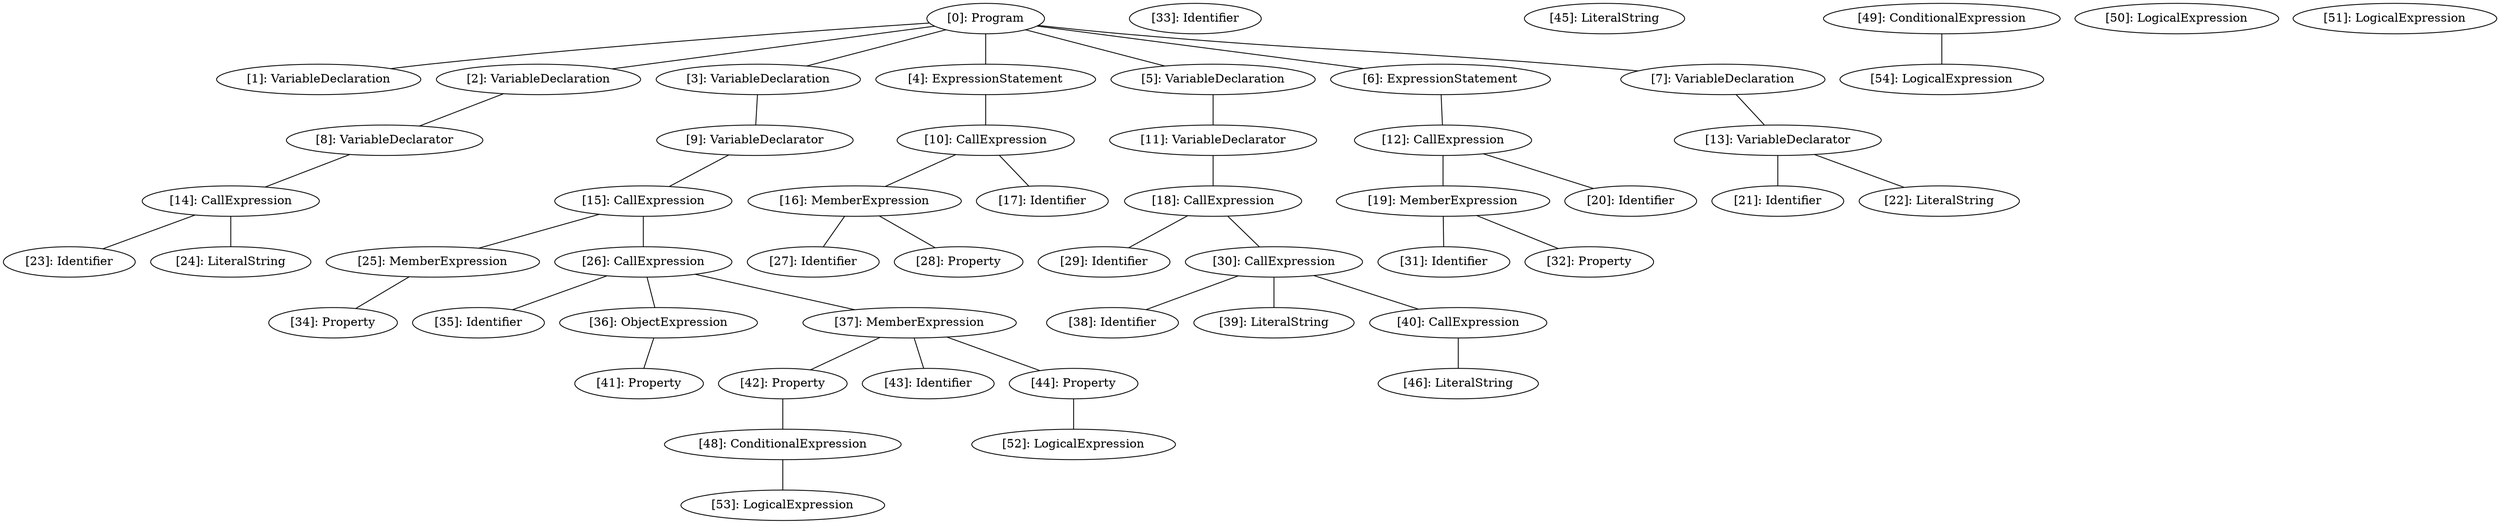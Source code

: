 // Result
graph {
	0 [label="[0]: Program"]
	1 [label="[1]: VariableDeclaration"]
	2 [label="[2]: VariableDeclaration"]
	3 [label="[3]: VariableDeclaration"]
	4 [label="[4]: ExpressionStatement"]
	5 [label="[5]: VariableDeclaration"]
	6 [label="[6]: ExpressionStatement"]
	7 [label="[7]: VariableDeclaration"]
	8 [label="[8]: VariableDeclarator"]
	9 [label="[9]: VariableDeclarator"]
	10 [label="[10]: CallExpression"]
	11 [label="[11]: VariableDeclarator"]
	12 [label="[12]: CallExpression"]
	13 [label="[13]: VariableDeclarator"]
	14 [label="[14]: CallExpression"]
	15 [label="[15]: CallExpression"]
	16 [label="[16]: MemberExpression"]
	17 [label="[17]: Identifier"]
	18 [label="[18]: CallExpression"]
	19 [label="[19]: MemberExpression"]
	20 [label="[20]: Identifier"]
	21 [label="[21]: Identifier"]
	22 [label="[22]: LiteralString"]
	23 [label="[23]: Identifier"]
	24 [label="[24]: LiteralString"]
	25 [label="[25]: MemberExpression"]
	26 [label="[26]: CallExpression"]
	27 [label="[27]: Identifier"]
	28 [label="[28]: Property"]
	29 [label="[29]: Identifier"]
	30 [label="[30]: CallExpression"]
	31 [label="[31]: Identifier"]
	32 [label="[32]: Property"]
	33 [label="[33]: Identifier"]
	34 [label="[34]: Property"]
	35 [label="[35]: Identifier"]
	36 [label="[36]: ObjectExpression"]
	37 [label="[37]: MemberExpression"]
	38 [label="[38]: Identifier"]
	39 [label="[39]: LiteralString"]
	40 [label="[40]: CallExpression"]
	41 [label="[41]: Property"]
	42 [label="[42]: Property"]
	43 [label="[43]: Identifier"]
	44 [label="[44]: Property"]
	45 [label="[45]: LiteralString"]
	46 [label="[46]: LiteralString"]
	48 [label="[48]: ConditionalExpression"]
	49 [label="[49]: ConditionalExpression"]
	50 [label="[50]: LogicalExpression"]
	51 [label="[51]: LogicalExpression"]
	52 [label="[52]: LogicalExpression"]
	53 [label="[53]: LogicalExpression"]
	54 [label="[54]: LogicalExpression"]
	0 -- 1
	0 -- 2
	0 -- 3
	0 -- 4
	0 -- 5
	0 -- 6
	0 -- 7
	2 -- 8
	3 -- 9
	4 -- 10
	5 -- 11
	6 -- 12
	7 -- 13
	8 -- 14
	9 -- 15
	10 -- 16
	10 -- 17
	11 -- 18
	12 -- 19
	12 -- 20
	13 -- 21
	13 -- 22
	14 -- 23
	14 -- 24
	15 -- 25
	15 -- 26
	16 -- 27
	16 -- 28
	18 -- 29
	18 -- 30
	19 -- 31
	19 -- 32
	25 -- 34
	26 -- 35
	26 -- 36
	26 -- 37
	30 -- 38
	30 -- 39
	30 -- 40
	36 -- 41
	37 -- 42
	37 -- 43
	37 -- 44
	40 -- 46
	42 -- 48
	44 -- 52
	48 -- 53
	49 -- 54
}
